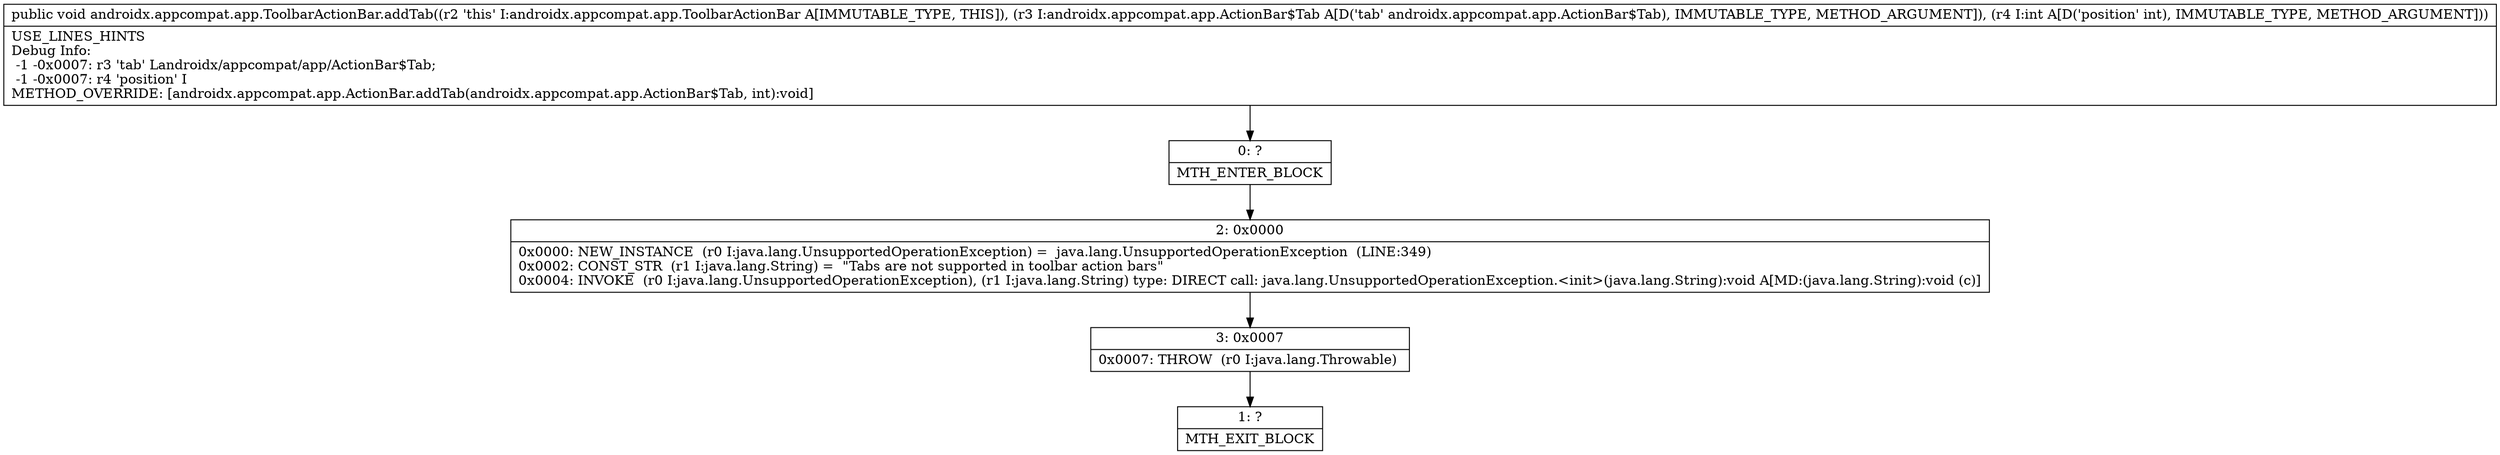 digraph "CFG forandroidx.appcompat.app.ToolbarActionBar.addTab(Landroidx\/appcompat\/app\/ActionBar$Tab;I)V" {
Node_0 [shape=record,label="{0\:\ ?|MTH_ENTER_BLOCK\l}"];
Node_2 [shape=record,label="{2\:\ 0x0000|0x0000: NEW_INSTANCE  (r0 I:java.lang.UnsupportedOperationException) =  java.lang.UnsupportedOperationException  (LINE:349)\l0x0002: CONST_STR  (r1 I:java.lang.String) =  \"Tabs are not supported in toolbar action bars\" \l0x0004: INVOKE  (r0 I:java.lang.UnsupportedOperationException), (r1 I:java.lang.String) type: DIRECT call: java.lang.UnsupportedOperationException.\<init\>(java.lang.String):void A[MD:(java.lang.String):void (c)]\l}"];
Node_3 [shape=record,label="{3\:\ 0x0007|0x0007: THROW  (r0 I:java.lang.Throwable) \l}"];
Node_1 [shape=record,label="{1\:\ ?|MTH_EXIT_BLOCK\l}"];
MethodNode[shape=record,label="{public void androidx.appcompat.app.ToolbarActionBar.addTab((r2 'this' I:androidx.appcompat.app.ToolbarActionBar A[IMMUTABLE_TYPE, THIS]), (r3 I:androidx.appcompat.app.ActionBar$Tab A[D('tab' androidx.appcompat.app.ActionBar$Tab), IMMUTABLE_TYPE, METHOD_ARGUMENT]), (r4 I:int A[D('position' int), IMMUTABLE_TYPE, METHOD_ARGUMENT]))  | USE_LINES_HINTS\lDebug Info:\l  \-1 \-0x0007: r3 'tab' Landroidx\/appcompat\/app\/ActionBar$Tab;\l  \-1 \-0x0007: r4 'position' I\lMETHOD_OVERRIDE: [androidx.appcompat.app.ActionBar.addTab(androidx.appcompat.app.ActionBar$Tab, int):void]\l}"];
MethodNode -> Node_0;Node_0 -> Node_2;
Node_2 -> Node_3;
Node_3 -> Node_1;
}

